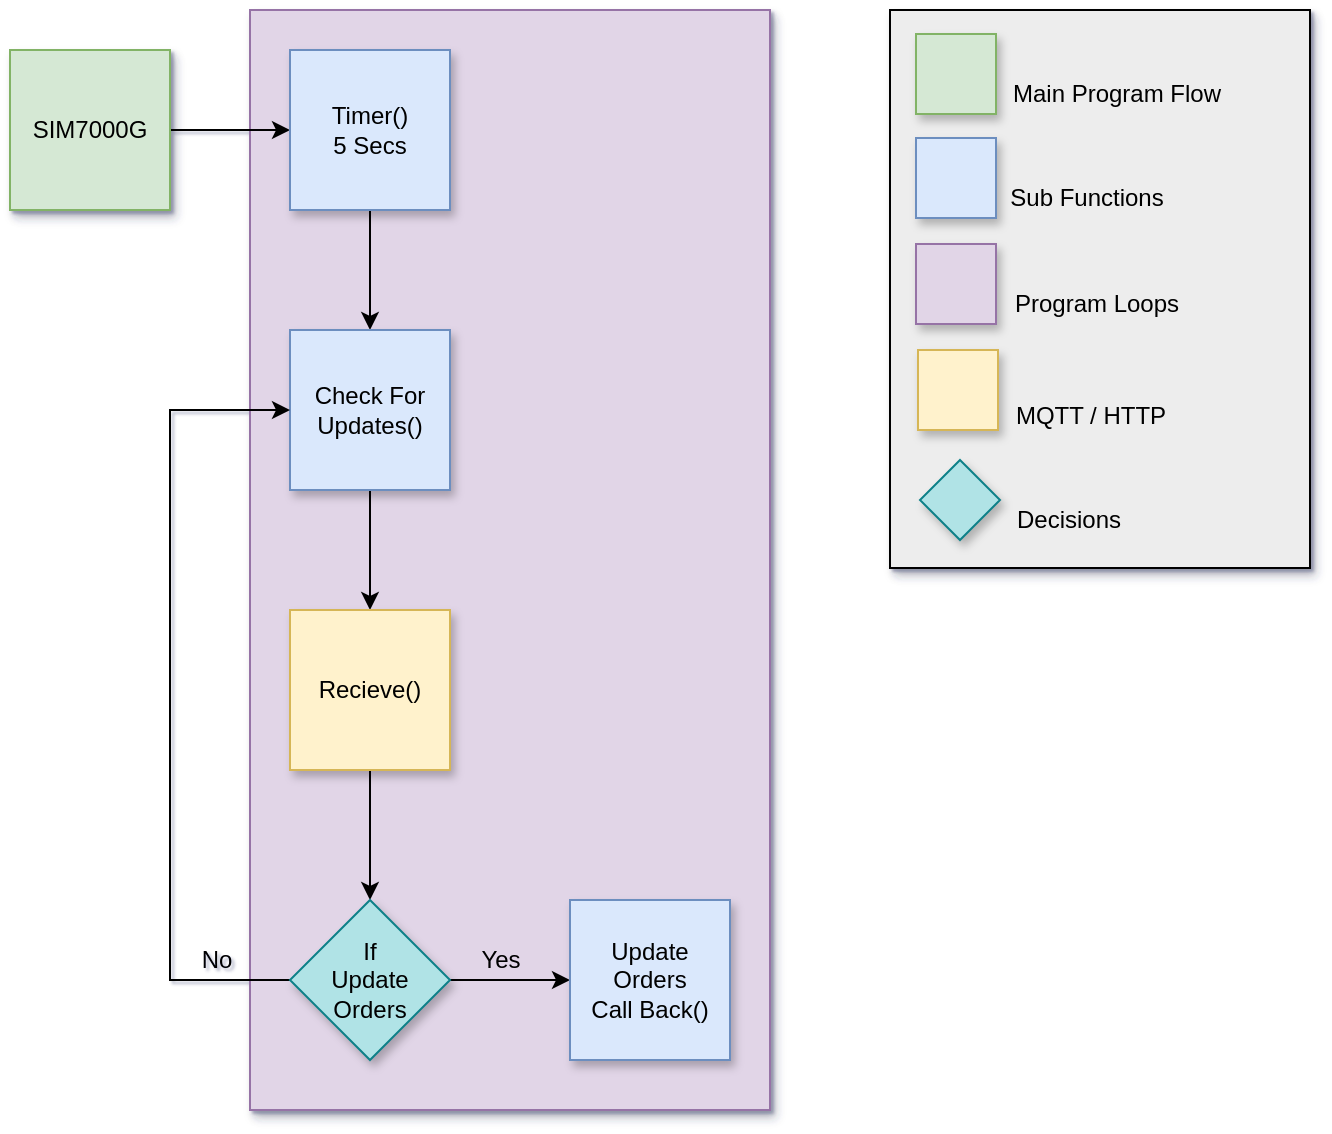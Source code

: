 <mxfile version="16.5.1" type="device"><diagram id="vaf_2b7rZCaJ4iY6UnTJ" name="Page-1"><mxGraphModel dx="1368" dy="878" grid="1" gridSize="10" guides="1" tooltips="1" connect="1" arrows="1" fold="1" page="1" pageScale="1" pageWidth="1169" pageHeight="827" math="0" shadow="1"><root><mxCell id="0"/><mxCell id="1" parent="0"/><mxCell id="LrDHizfjPUxRpRn5tbz--26" value="" style="rounded=0;whiteSpace=wrap;html=1;shadow=1;fillColor=#e1d5e7;strokeColor=#9673a6;" vertex="1" parent="1"><mxGeometry x="200" y="100" width="260" height="550" as="geometry"/></mxCell><mxCell id="LrDHizfjPUxRpRn5tbz--20" value="" style="edgeStyle=orthogonalEdgeStyle;rounded=0;orthogonalLoop=1;jettySize=auto;html=1;" edge="1" parent="1" source="LrDHizfjPUxRpRn5tbz--1" target="LrDHizfjPUxRpRn5tbz--2"><mxGeometry relative="1" as="geometry"/></mxCell><mxCell id="LrDHizfjPUxRpRn5tbz--1" value="SIM7000G" style="whiteSpace=wrap;html=1;aspect=fixed;fillColor=#d5e8d4;strokeColor=#82b366;shadow=1;" vertex="1" parent="1"><mxGeometry x="80" y="120" width="80" height="80" as="geometry"/></mxCell><mxCell id="LrDHizfjPUxRpRn5tbz--21" value="" style="edgeStyle=orthogonalEdgeStyle;rounded=0;orthogonalLoop=1;jettySize=auto;html=1;" edge="1" parent="1" source="LrDHizfjPUxRpRn5tbz--2" target="LrDHizfjPUxRpRn5tbz--3"><mxGeometry relative="1" as="geometry"/></mxCell><mxCell id="LrDHizfjPUxRpRn5tbz--2" value="Timer()&lt;br&gt;5 Secs" style="whiteSpace=wrap;html=1;aspect=fixed;fillColor=#dae8fc;strokeColor=#6c8ebf;shadow=1;" vertex="1" parent="1"><mxGeometry x="220" y="120" width="80" height="80" as="geometry"/></mxCell><mxCell id="LrDHizfjPUxRpRn5tbz--22" value="" style="edgeStyle=orthogonalEdgeStyle;rounded=0;orthogonalLoop=1;jettySize=auto;html=1;" edge="1" parent="1" source="LrDHizfjPUxRpRn5tbz--3" target="LrDHizfjPUxRpRn5tbz--4"><mxGeometry relative="1" as="geometry"/></mxCell><mxCell id="LrDHizfjPUxRpRn5tbz--3" value="Check For&lt;br&gt;Updates()" style="whiteSpace=wrap;html=1;aspect=fixed;fillColor=#dae8fc;strokeColor=#6c8ebf;shadow=1;" vertex="1" parent="1"><mxGeometry x="220" y="260" width="80" height="80" as="geometry"/></mxCell><mxCell id="LrDHizfjPUxRpRn5tbz--23" value="" style="edgeStyle=orthogonalEdgeStyle;rounded=0;orthogonalLoop=1;jettySize=auto;html=1;" edge="1" parent="1" source="LrDHizfjPUxRpRn5tbz--4" target="LrDHizfjPUxRpRn5tbz--18"><mxGeometry relative="1" as="geometry"/></mxCell><mxCell id="LrDHizfjPUxRpRn5tbz--4" value="Recieve()" style="whiteSpace=wrap;html=1;aspect=fixed;fillColor=#fff2cc;strokeColor=#d6b656;shadow=1;" vertex="1" parent="1"><mxGeometry x="220" y="400" width="80" height="80" as="geometry"/></mxCell><mxCell id="LrDHizfjPUxRpRn5tbz--5" value="" style="rounded=0;whiteSpace=wrap;html=1;fontSize=16;gradientColor=none;shadow=1;fillColor=#EDEDED;" vertex="1" parent="1"><mxGeometry x="520" y="100" width="210" height="279" as="geometry"/></mxCell><mxCell id="LrDHizfjPUxRpRn5tbz--6" value="" style="whiteSpace=wrap;html=1;aspect=fixed;fillColor=#d5e8d4;strokeColor=#82b366;shadow=1;" vertex="1" parent="1"><mxGeometry x="533" y="112" width="40" height="40" as="geometry"/></mxCell><mxCell id="LrDHizfjPUxRpRn5tbz--7" value="" style="whiteSpace=wrap;html=1;aspect=fixed;fillColor=#dae8fc;strokeColor=#6c8ebf;shadow=1;" vertex="1" parent="1"><mxGeometry x="533" y="164" width="40" height="40" as="geometry"/></mxCell><mxCell id="LrDHizfjPUxRpRn5tbz--8" value="" style="whiteSpace=wrap;html=1;aspect=fixed;fillColor=#e1d5e7;strokeColor=#9673a6;shadow=1;" vertex="1" parent="1"><mxGeometry x="533" y="217" width="40" height="40" as="geometry"/></mxCell><mxCell id="LrDHizfjPUxRpRn5tbz--10" value="Main Program Flow" style="text;html=1;align=center;verticalAlign=middle;resizable=0;points=[];autosize=1;strokeColor=none;fillColor=none;shadow=1;" vertex="1" parent="1"><mxGeometry x="573" y="132" width="120" height="20" as="geometry"/></mxCell><mxCell id="LrDHizfjPUxRpRn5tbz--11" value="Sub Functions" style="text;html=1;align=center;verticalAlign=middle;resizable=0;points=[];autosize=1;strokeColor=none;fillColor=none;shadow=1;" vertex="1" parent="1"><mxGeometry x="573" y="184" width="90" height="20" as="geometry"/></mxCell><mxCell id="LrDHizfjPUxRpRn5tbz--12" value="Program Loops" style="text;html=1;align=center;verticalAlign=middle;resizable=0;points=[];autosize=1;strokeColor=none;fillColor=none;shadow=1;" vertex="1" parent="1"><mxGeometry x="573" y="237" width="100" height="20" as="geometry"/></mxCell><mxCell id="LrDHizfjPUxRpRn5tbz--14" value="" style="whiteSpace=wrap;html=1;aspect=fixed;shadow=1;fontSize=16;fillColor=#fff2cc;strokeColor=#d6b656;" vertex="1" parent="1"><mxGeometry x="534" y="270" width="40" height="40" as="geometry"/></mxCell><mxCell id="LrDHizfjPUxRpRn5tbz--15" value="&lt;font style=&quot;font-size: 12px&quot;&gt;MQTT / HTTP&lt;/font&gt;" style="text;html=1;align=center;verticalAlign=middle;resizable=0;points=[];autosize=1;strokeColor=none;fillColor=none;fontSize=15;shadow=1;" vertex="1" parent="1"><mxGeometry x="575" y="291" width="90" height="20" as="geometry"/></mxCell><mxCell id="LrDHizfjPUxRpRn5tbz--16" value="Decisions" style="text;html=1;align=center;verticalAlign=middle;resizable=0;points=[];autosize=1;strokeColor=none;fillColor=none;shadow=1;" vertex="1" parent="1"><mxGeometry x="574" y="345" width="70" height="20" as="geometry"/></mxCell><mxCell id="LrDHizfjPUxRpRn5tbz--17" value="" style="rhombus;whiteSpace=wrap;html=1;fillColor=#b0e3e6;strokeColor=#0e8088;shadow=1;" vertex="1" parent="1"><mxGeometry x="535" y="325" width="40" height="40" as="geometry"/></mxCell><mxCell id="LrDHizfjPUxRpRn5tbz--19" style="edgeStyle=orthogonalEdgeStyle;rounded=0;orthogonalLoop=1;jettySize=auto;html=1;entryX=0;entryY=0.5;entryDx=0;entryDy=0;shadow=0;" edge="1" parent="1" source="LrDHizfjPUxRpRn5tbz--18" target="LrDHizfjPUxRpRn5tbz--3"><mxGeometry relative="1" as="geometry"><Array as="points"><mxPoint x="160" y="585"/><mxPoint x="160" y="300"/></Array></mxGeometry></mxCell><mxCell id="LrDHizfjPUxRpRn5tbz--25" value="" style="edgeStyle=orthogonalEdgeStyle;rounded=0;orthogonalLoop=1;jettySize=auto;html=1;" edge="1" parent="1" source="LrDHizfjPUxRpRn5tbz--18" target="LrDHizfjPUxRpRn5tbz--24"><mxGeometry relative="1" as="geometry"/></mxCell><mxCell id="LrDHizfjPUxRpRn5tbz--18" value="If&lt;br&gt;Update&lt;br&gt;Orders" style="rhombus;whiteSpace=wrap;html=1;fillColor=#b0e3e6;strokeColor=#0e8088;shadow=1;" vertex="1" parent="1"><mxGeometry x="220" y="545" width="80" height="80" as="geometry"/></mxCell><mxCell id="LrDHizfjPUxRpRn5tbz--24" value="Update&lt;br&gt;Orders&lt;br&gt;Call Back()" style="whiteSpace=wrap;html=1;aspect=fixed;shadow=1;fillColor=#dae8fc;strokeColor=#6c8ebf;" vertex="1" parent="1"><mxGeometry x="360" y="545" width="80" height="80" as="geometry"/></mxCell><mxCell id="LrDHizfjPUxRpRn5tbz--27" value="No" style="text;html=1;align=center;verticalAlign=middle;resizable=0;points=[];autosize=1;strokeColor=none;fillColor=none;" vertex="1" parent="1"><mxGeometry x="168" y="565" width="30" height="20" as="geometry"/></mxCell><mxCell id="LrDHizfjPUxRpRn5tbz--28" value="Yes" style="text;html=1;align=center;verticalAlign=middle;resizable=0;points=[];autosize=1;strokeColor=none;fillColor=none;" vertex="1" parent="1"><mxGeometry x="305" y="565" width="40" height="20" as="geometry"/></mxCell></root></mxGraphModel></diagram></mxfile>